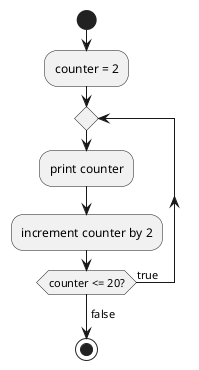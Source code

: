 @startuml for_loop

start

:counter = 2;
repeat
    :print counter;
    :increment counter by 2;
repeat while (counter <= 20?) is (true)
->false;

stop

@enduml
